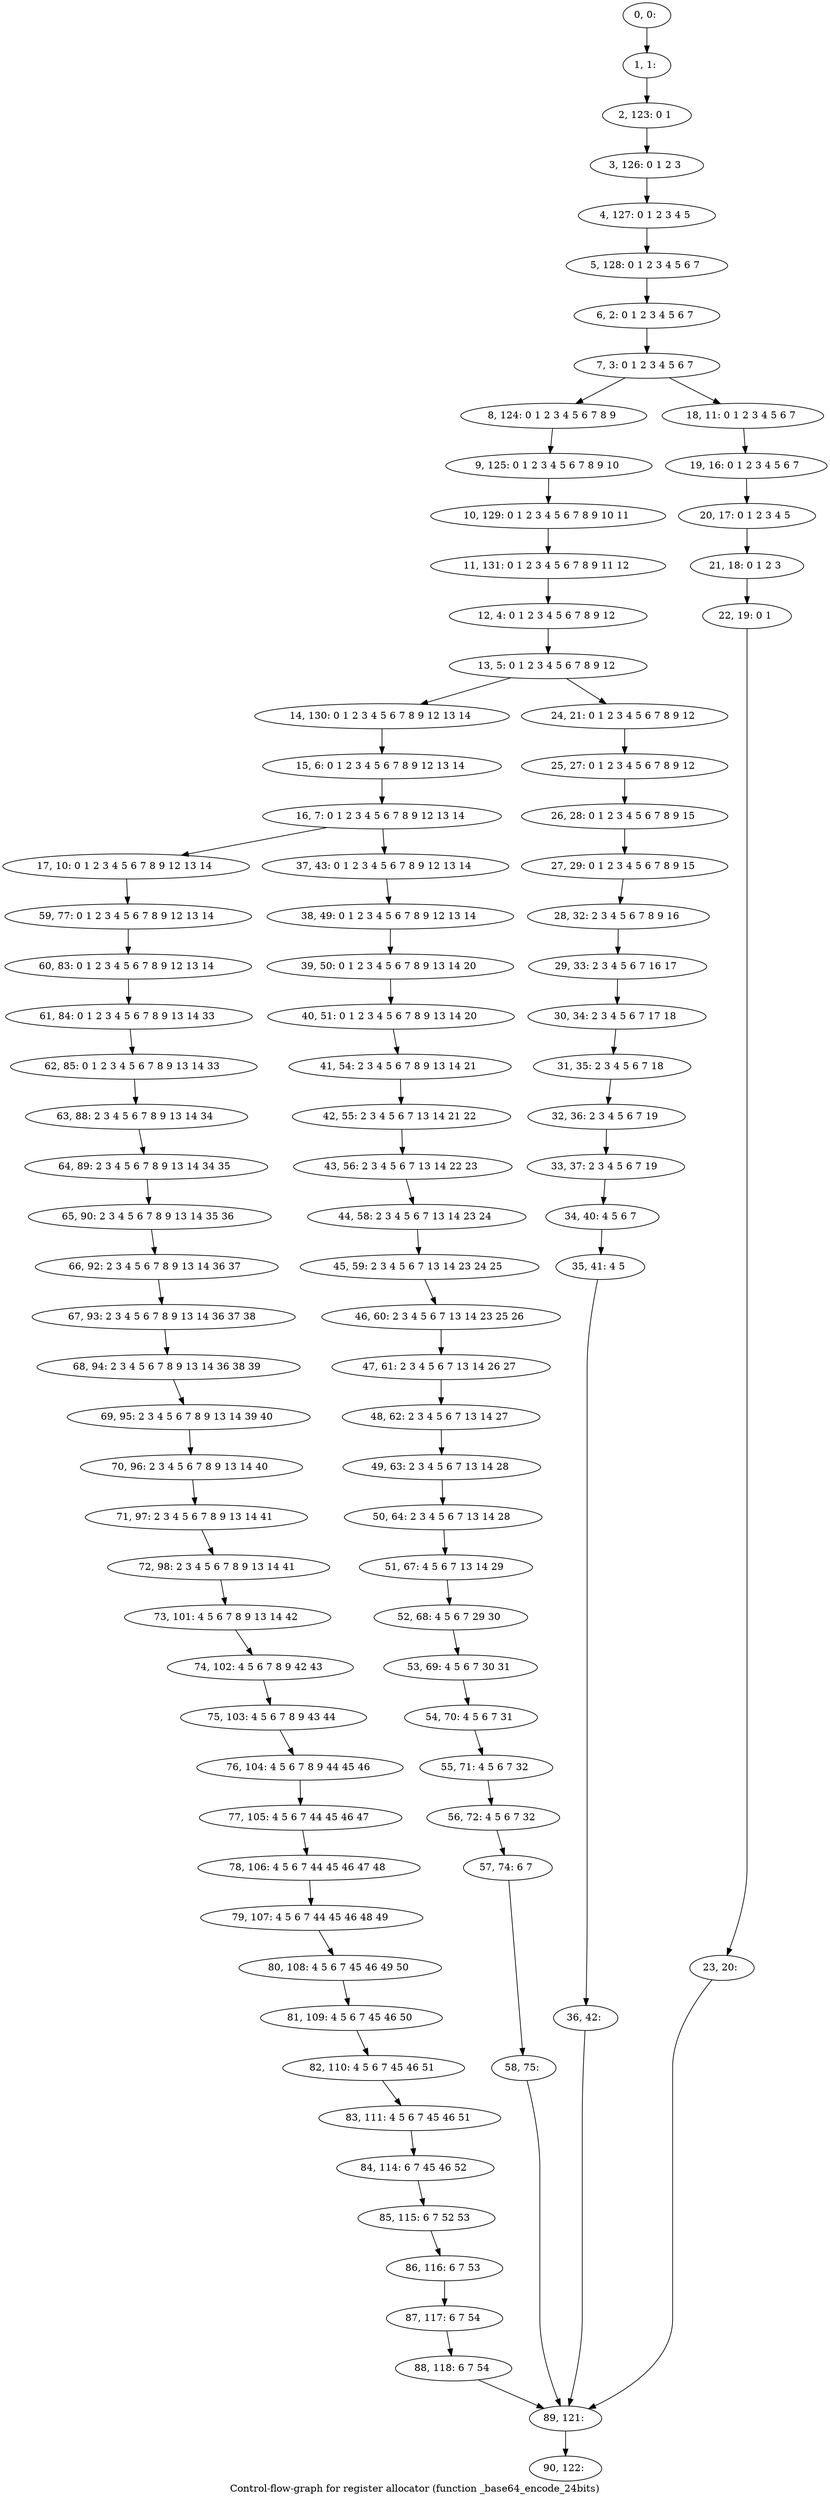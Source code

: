 digraph G {
graph [label="Control-flow-graph for register allocator (function _base64_encode_24bits)"]
0[label="0, 0: "];
1[label="1, 1: "];
2[label="2, 123: 0 1 "];
3[label="3, 126: 0 1 2 3 "];
4[label="4, 127: 0 1 2 3 4 5 "];
5[label="5, 128: 0 1 2 3 4 5 6 7 "];
6[label="6, 2: 0 1 2 3 4 5 6 7 "];
7[label="7, 3: 0 1 2 3 4 5 6 7 "];
8[label="8, 124: 0 1 2 3 4 5 6 7 8 9 "];
9[label="9, 125: 0 1 2 3 4 5 6 7 8 9 10 "];
10[label="10, 129: 0 1 2 3 4 5 6 7 8 9 10 11 "];
11[label="11, 131: 0 1 2 3 4 5 6 7 8 9 11 12 "];
12[label="12, 4: 0 1 2 3 4 5 6 7 8 9 12 "];
13[label="13, 5: 0 1 2 3 4 5 6 7 8 9 12 "];
14[label="14, 130: 0 1 2 3 4 5 6 7 8 9 12 13 14 "];
15[label="15, 6: 0 1 2 3 4 5 6 7 8 9 12 13 14 "];
16[label="16, 7: 0 1 2 3 4 5 6 7 8 9 12 13 14 "];
17[label="17, 10: 0 1 2 3 4 5 6 7 8 9 12 13 14 "];
18[label="18, 11: 0 1 2 3 4 5 6 7 "];
19[label="19, 16: 0 1 2 3 4 5 6 7 "];
20[label="20, 17: 0 1 2 3 4 5 "];
21[label="21, 18: 0 1 2 3 "];
22[label="22, 19: 0 1 "];
23[label="23, 20: "];
24[label="24, 21: 0 1 2 3 4 5 6 7 8 9 12 "];
25[label="25, 27: 0 1 2 3 4 5 6 7 8 9 12 "];
26[label="26, 28: 0 1 2 3 4 5 6 7 8 9 15 "];
27[label="27, 29: 0 1 2 3 4 5 6 7 8 9 15 "];
28[label="28, 32: 2 3 4 5 6 7 8 9 16 "];
29[label="29, 33: 2 3 4 5 6 7 16 17 "];
30[label="30, 34: 2 3 4 5 6 7 17 18 "];
31[label="31, 35: 2 3 4 5 6 7 18 "];
32[label="32, 36: 2 3 4 5 6 7 19 "];
33[label="33, 37: 2 3 4 5 6 7 19 "];
34[label="34, 40: 4 5 6 7 "];
35[label="35, 41: 4 5 "];
36[label="36, 42: "];
37[label="37, 43: 0 1 2 3 4 5 6 7 8 9 12 13 14 "];
38[label="38, 49: 0 1 2 3 4 5 6 7 8 9 12 13 14 "];
39[label="39, 50: 0 1 2 3 4 5 6 7 8 9 13 14 20 "];
40[label="40, 51: 0 1 2 3 4 5 6 7 8 9 13 14 20 "];
41[label="41, 54: 2 3 4 5 6 7 8 9 13 14 21 "];
42[label="42, 55: 2 3 4 5 6 7 13 14 21 22 "];
43[label="43, 56: 2 3 4 5 6 7 13 14 22 23 "];
44[label="44, 58: 2 3 4 5 6 7 13 14 23 24 "];
45[label="45, 59: 2 3 4 5 6 7 13 14 23 24 25 "];
46[label="46, 60: 2 3 4 5 6 7 13 14 23 25 26 "];
47[label="47, 61: 2 3 4 5 6 7 13 14 26 27 "];
48[label="48, 62: 2 3 4 5 6 7 13 14 27 "];
49[label="49, 63: 2 3 4 5 6 7 13 14 28 "];
50[label="50, 64: 2 3 4 5 6 7 13 14 28 "];
51[label="51, 67: 4 5 6 7 13 14 29 "];
52[label="52, 68: 4 5 6 7 29 30 "];
53[label="53, 69: 4 5 6 7 30 31 "];
54[label="54, 70: 4 5 6 7 31 "];
55[label="55, 71: 4 5 6 7 32 "];
56[label="56, 72: 4 5 6 7 32 "];
57[label="57, 74: 6 7 "];
58[label="58, 75: "];
59[label="59, 77: 0 1 2 3 4 5 6 7 8 9 12 13 14 "];
60[label="60, 83: 0 1 2 3 4 5 6 7 8 9 12 13 14 "];
61[label="61, 84: 0 1 2 3 4 5 6 7 8 9 13 14 33 "];
62[label="62, 85: 0 1 2 3 4 5 6 7 8 9 13 14 33 "];
63[label="63, 88: 2 3 4 5 6 7 8 9 13 14 34 "];
64[label="64, 89: 2 3 4 5 6 7 8 9 13 14 34 35 "];
65[label="65, 90: 2 3 4 5 6 7 8 9 13 14 35 36 "];
66[label="66, 92: 2 3 4 5 6 7 8 9 13 14 36 37 "];
67[label="67, 93: 2 3 4 5 6 7 8 9 13 14 36 37 38 "];
68[label="68, 94: 2 3 4 5 6 7 8 9 13 14 36 38 39 "];
69[label="69, 95: 2 3 4 5 6 7 8 9 13 14 39 40 "];
70[label="70, 96: 2 3 4 5 6 7 8 9 13 14 40 "];
71[label="71, 97: 2 3 4 5 6 7 8 9 13 14 41 "];
72[label="72, 98: 2 3 4 5 6 7 8 9 13 14 41 "];
73[label="73, 101: 4 5 6 7 8 9 13 14 42 "];
74[label="74, 102: 4 5 6 7 8 9 42 43 "];
75[label="75, 103: 4 5 6 7 8 9 43 44 "];
76[label="76, 104: 4 5 6 7 8 9 44 45 46 "];
77[label="77, 105: 4 5 6 7 44 45 46 47 "];
78[label="78, 106: 4 5 6 7 44 45 46 47 48 "];
79[label="79, 107: 4 5 6 7 44 45 46 48 49 "];
80[label="80, 108: 4 5 6 7 45 46 49 50 "];
81[label="81, 109: 4 5 6 7 45 46 50 "];
82[label="82, 110: 4 5 6 7 45 46 51 "];
83[label="83, 111: 4 5 6 7 45 46 51 "];
84[label="84, 114: 6 7 45 46 52 "];
85[label="85, 115: 6 7 52 53 "];
86[label="86, 116: 6 7 53 "];
87[label="87, 117: 6 7 54 "];
88[label="88, 118: 6 7 54 "];
89[label="89, 121: "];
90[label="90, 122: "];
0->1 ;
1->2 ;
2->3 ;
3->4 ;
4->5 ;
5->6 ;
6->7 ;
7->8 ;
7->18 ;
8->9 ;
9->10 ;
10->11 ;
11->12 ;
12->13 ;
13->14 ;
13->24 ;
14->15 ;
15->16 ;
16->17 ;
16->37 ;
17->59 ;
18->19 ;
19->20 ;
20->21 ;
21->22 ;
22->23 ;
23->89 ;
24->25 ;
25->26 ;
26->27 ;
27->28 ;
28->29 ;
29->30 ;
30->31 ;
31->32 ;
32->33 ;
33->34 ;
34->35 ;
35->36 ;
36->89 ;
37->38 ;
38->39 ;
39->40 ;
40->41 ;
41->42 ;
42->43 ;
43->44 ;
44->45 ;
45->46 ;
46->47 ;
47->48 ;
48->49 ;
49->50 ;
50->51 ;
51->52 ;
52->53 ;
53->54 ;
54->55 ;
55->56 ;
56->57 ;
57->58 ;
58->89 ;
59->60 ;
60->61 ;
61->62 ;
62->63 ;
63->64 ;
64->65 ;
65->66 ;
66->67 ;
67->68 ;
68->69 ;
69->70 ;
70->71 ;
71->72 ;
72->73 ;
73->74 ;
74->75 ;
75->76 ;
76->77 ;
77->78 ;
78->79 ;
79->80 ;
80->81 ;
81->82 ;
82->83 ;
83->84 ;
84->85 ;
85->86 ;
86->87 ;
87->88 ;
88->89 ;
89->90 ;
}
